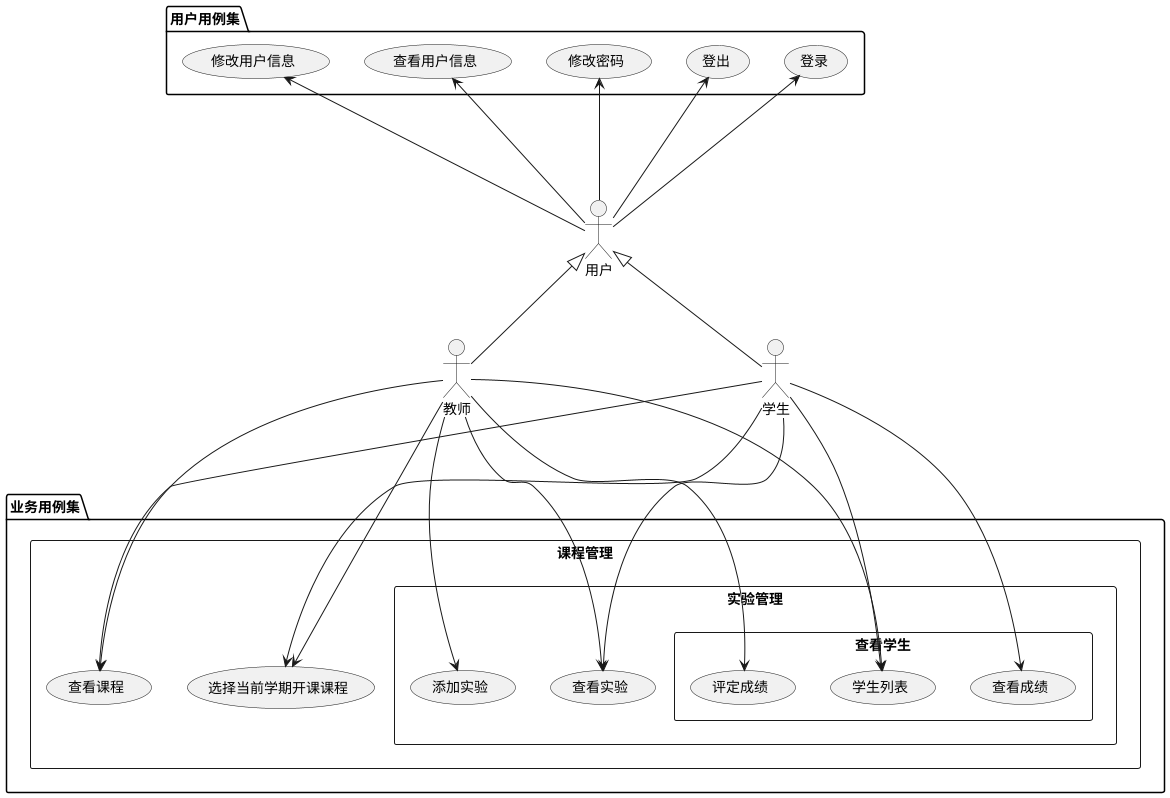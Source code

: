@startuml
actor 教师 as teachers
actor 学生 as students
actor 用户 as users
users <|-- teachers
users <|-- students

package 用户用例集 {
users --up-> (登录)
users --up-> (登出)
users --up-> (修改密码)
users --up-> (查看用户信息)
users --up-> (修改用户信息)
}
package 业务用例集 {
    rectangle 课程管理{
    teachers --->(选择当前学期开课课程)
    teachers --->(查看课程)
    students --->(查看课程)
    students --->(选择当前学期开课课程)
        rectangle 实验管理{
        teachers --->(查看实验)
        teachers --->(添加实验)
        students --->(查看实验)
            rectangle 查看学生{
                teachers --->(学生列表)
                students --->(学生列表)
                teachers --->(评定成绩)
                students --->(查看成绩)
            }
        }
    }
}
@enduml